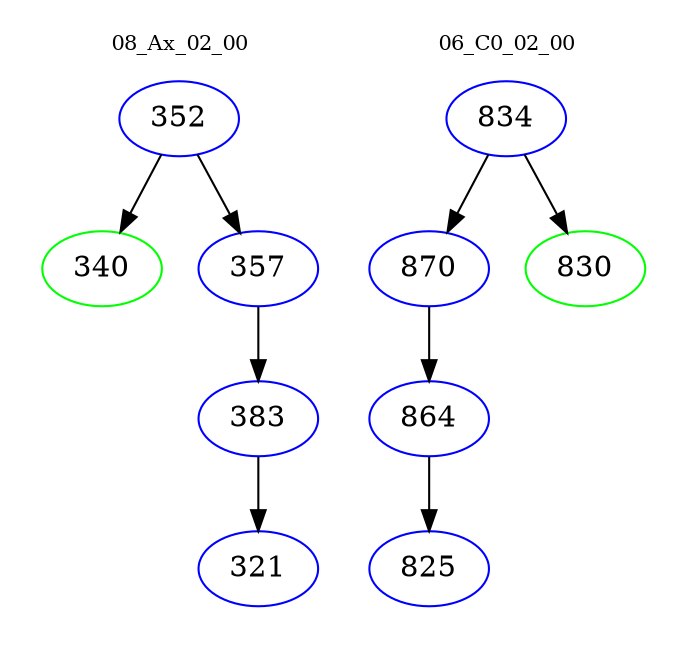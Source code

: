 digraph{
subgraph cluster_0 {
color = white
label = "08_Ax_02_00";
fontsize=10;
T0_352 [label="352", color="blue"]
T0_352 -> T0_340 [color="black"]
T0_340 [label="340", color="green"]
T0_352 -> T0_357 [color="black"]
T0_357 [label="357", color="blue"]
T0_357 -> T0_383 [color="black"]
T0_383 [label="383", color="blue"]
T0_383 -> T0_321 [color="black"]
T0_321 [label="321", color="blue"]
}
subgraph cluster_1 {
color = white
label = "06_C0_02_00";
fontsize=10;
T1_834 [label="834", color="blue"]
T1_834 -> T1_870 [color="black"]
T1_870 [label="870", color="blue"]
T1_870 -> T1_864 [color="black"]
T1_864 [label="864", color="blue"]
T1_864 -> T1_825 [color="black"]
T1_825 [label="825", color="blue"]
T1_834 -> T1_830 [color="black"]
T1_830 [label="830", color="green"]
}
}
